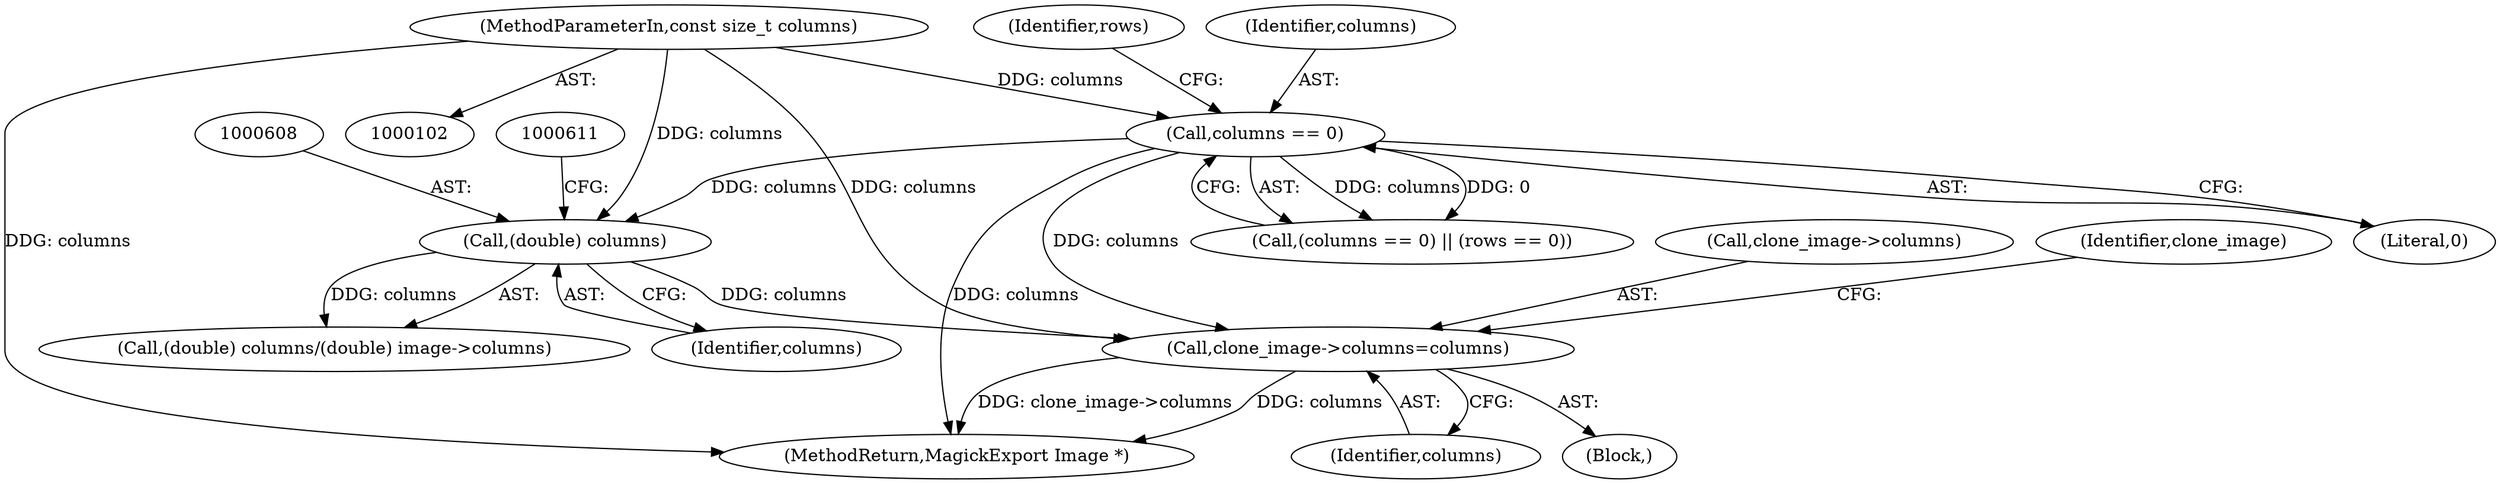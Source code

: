digraph "0_ImageMagick_aecd0ada163a4d6c769cec178955d5f3e9316f2f_0@pointer" {
"1000743" [label="(Call,clone_image->columns=columns)"];
"1000542" [label="(Call,columns == 0)"];
"1000104" [label="(MethodParameterIn,const size_t columns)"];
"1000607" [label="(Call,(double) columns)"];
"1000108" [label="(Block,)"];
"1000744" [label="(Call,clone_image->columns)"];
"1000542" [label="(Call,columns == 0)"];
"1000544" [label="(Literal,0)"];
"1000546" [label="(Identifier,rows)"];
"1000606" [label="(Call,(double) columns/(double) image->columns)"];
"1000541" [label="(Call,(columns == 0) || (rows == 0))"];
"1000104" [label="(MethodParameterIn,const size_t columns)"];
"1000607" [label="(Call,(double) columns)"];
"1000763" [label="(MethodReturn,MagickExport Image *)"];
"1000747" [label="(Identifier,columns)"];
"1000750" [label="(Identifier,clone_image)"];
"1000743" [label="(Call,clone_image->columns=columns)"];
"1000543" [label="(Identifier,columns)"];
"1000609" [label="(Identifier,columns)"];
"1000743" -> "1000108"  [label="AST: "];
"1000743" -> "1000747"  [label="CFG: "];
"1000744" -> "1000743"  [label="AST: "];
"1000747" -> "1000743"  [label="AST: "];
"1000750" -> "1000743"  [label="CFG: "];
"1000743" -> "1000763"  [label="DDG: clone_image->columns"];
"1000743" -> "1000763"  [label="DDG: columns"];
"1000542" -> "1000743"  [label="DDG: columns"];
"1000607" -> "1000743"  [label="DDG: columns"];
"1000104" -> "1000743"  [label="DDG: columns"];
"1000542" -> "1000541"  [label="AST: "];
"1000542" -> "1000544"  [label="CFG: "];
"1000543" -> "1000542"  [label="AST: "];
"1000544" -> "1000542"  [label="AST: "];
"1000546" -> "1000542"  [label="CFG: "];
"1000541" -> "1000542"  [label="CFG: "];
"1000542" -> "1000763"  [label="DDG: columns"];
"1000542" -> "1000541"  [label="DDG: columns"];
"1000542" -> "1000541"  [label="DDG: 0"];
"1000104" -> "1000542"  [label="DDG: columns"];
"1000542" -> "1000607"  [label="DDG: columns"];
"1000104" -> "1000102"  [label="AST: "];
"1000104" -> "1000763"  [label="DDG: columns"];
"1000104" -> "1000607"  [label="DDG: columns"];
"1000607" -> "1000606"  [label="AST: "];
"1000607" -> "1000609"  [label="CFG: "];
"1000608" -> "1000607"  [label="AST: "];
"1000609" -> "1000607"  [label="AST: "];
"1000611" -> "1000607"  [label="CFG: "];
"1000607" -> "1000606"  [label="DDG: columns"];
}

